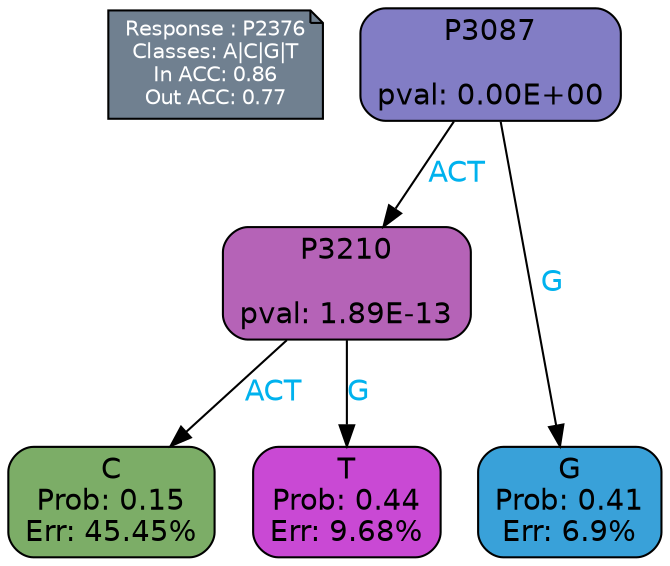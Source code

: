 digraph Tree {
node [shape=box, style="filled, rounded", color="black", fontname=helvetica] ;
graph [ranksep=equally, splines=polylines, bgcolor=transparent, dpi=600] ;
edge [fontname=helvetica] ;
LEGEND [label="Response : P2376
Classes: A|C|G|T
In ACC: 0.86
Out ACC: 0.77
",shape=note,align=left,style=filled,fillcolor="slategray",fontcolor="white",fontsize=10];1 [label="P3087

pval: 0.00E+00", fillcolor="#827dc5"] ;
2 [label="P3210

pval: 1.89E-13", fillcolor="#b563b7"] ;
3 [label="C
Prob: 0.15
Err: 45.45%", fillcolor="#7cad67"] ;
4 [label="T
Prob: 0.44
Err: 9.68%", fillcolor="#c949d4"] ;
5 [label="G
Prob: 0.41
Err: 6.9%", fillcolor="#39a1d9"] ;
1 -> 2 [label="ACT",fontcolor=deepskyblue2] ;
1 -> 5 [label="G",fontcolor=deepskyblue2] ;
2 -> 3 [label="ACT",fontcolor=deepskyblue2] ;
2 -> 4 [label="G",fontcolor=deepskyblue2] ;
{rank = same; 3;4;5;}{rank = same; LEGEND;1;}}